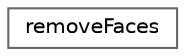digraph "Graphical Class Hierarchy"
{
 // LATEX_PDF_SIZE
  bgcolor="transparent";
  edge [fontname=Helvetica,fontsize=10,labelfontname=Helvetica,labelfontsize=10];
  node [fontname=Helvetica,fontsize=10,shape=box,height=0.2,width=0.4];
  rankdir="LR";
  Node0 [id="Node000000",label="removeFaces",height=0.2,width=0.4,color="grey40", fillcolor="white", style="filled",URL="$classFoam_1_1removeFaces.html",tooltip="Given list of faces to remove insert all the topology changes. Contains helper function to get consis..."];
}
